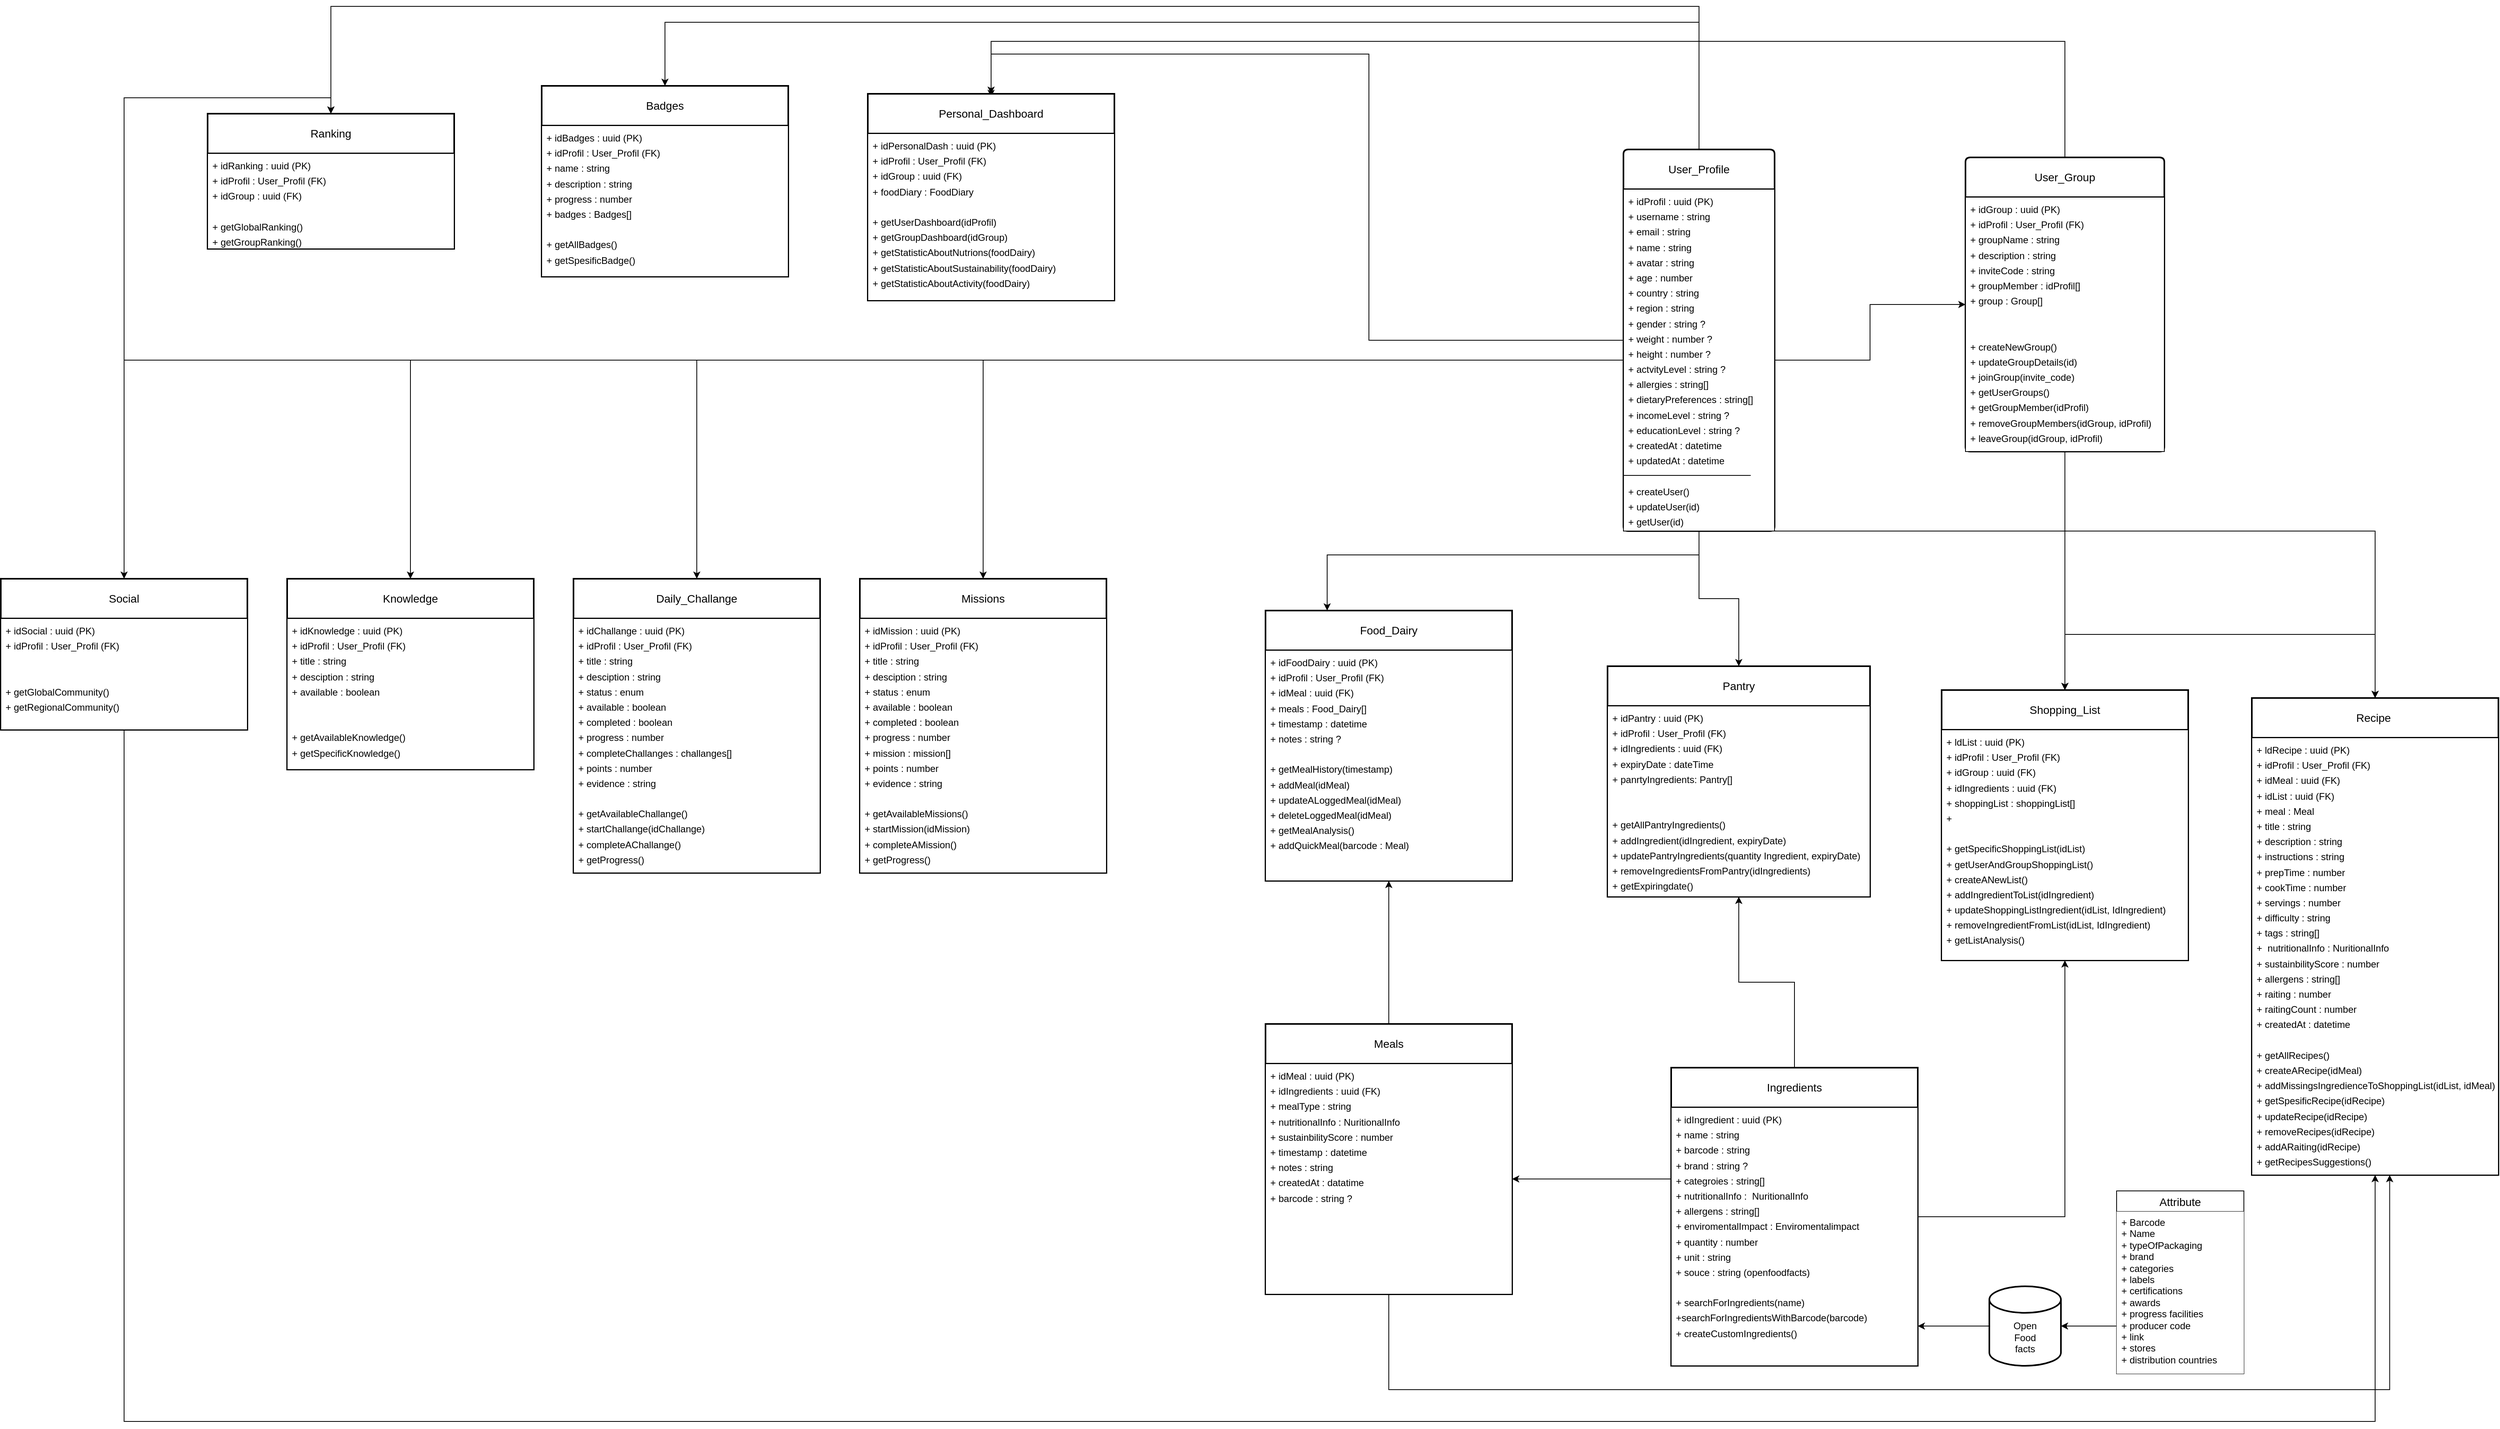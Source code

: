 <mxfile version="28.2.0">
  <diagram name="Seite-1" id="175vsJbvZowVSEjdRVPo">
    <mxGraphModel dx="5924" dy="3154" grid="1" gridSize="10" guides="1" tooltips="1" connect="1" arrows="1" fold="1" page="1" pageScale="1" pageWidth="827" pageHeight="1169" math="0" shadow="0">
      <root>
        <mxCell id="0" />
        <mxCell id="1" parent="0" />
        <mxCell id="YBv0OWZ8rqeKGvOTz2l7-85" style="edgeStyle=orthogonalEdgeStyle;rounded=0;orthogonalLoop=1;jettySize=auto;html=1;entryX=0.5;entryY=0;entryDx=0;entryDy=0;" edge="1" parent="1" source="YBv0OWZ8rqeKGvOTz2l7-1" target="YBv0OWZ8rqeKGvOTz2l7-76">
          <mxGeometry relative="1" as="geometry">
            <Array as="points">
              <mxPoint x="-620" y="320" />
              <mxPoint x="-620" y="-40" />
              <mxPoint x="-1095" y="-40" />
            </Array>
          </mxGeometry>
        </mxCell>
        <mxCell id="YBv0OWZ8rqeKGvOTz2l7-88" style="edgeStyle=orthogonalEdgeStyle;rounded=0;orthogonalLoop=1;jettySize=auto;html=1;entryX=0.5;entryY=0;entryDx=0;entryDy=0;" edge="1" parent="1" source="YBv0OWZ8rqeKGvOTz2l7-1" target="YBv0OWZ8rqeKGvOTz2l7-83">
          <mxGeometry relative="1" as="geometry">
            <Array as="points">
              <mxPoint x="-205" y="-80" />
              <mxPoint x="-1505" y="-80" />
            </Array>
          </mxGeometry>
        </mxCell>
        <mxCell id="YBv0OWZ8rqeKGvOTz2l7-90" style="edgeStyle=orthogonalEdgeStyle;rounded=0;orthogonalLoop=1;jettySize=auto;html=1;entryX=0.5;entryY=0;entryDx=0;entryDy=0;" edge="1" parent="1" source="YBv0OWZ8rqeKGvOTz2l7-1" target="YBv0OWZ8rqeKGvOTz2l7-80">
          <mxGeometry relative="1" as="geometry">
            <Array as="points">
              <mxPoint x="-205" y="-100" />
              <mxPoint x="-1925" y="-100" />
            </Array>
          </mxGeometry>
        </mxCell>
        <mxCell id="YBv0OWZ8rqeKGvOTz2l7-1" value="User_Profile" style="swimlane;childLayout=stackLayout;horizontal=1;startSize=50;horizontalStack=0;rounded=1;fontSize=14;fontStyle=0;strokeWidth=2;resizeParent=0;resizeLast=1;shadow=0;dashed=0;align=center;arcSize=4;whiteSpace=wrap;html=1;" vertex="1" parent="1">
          <mxGeometry x="-300" y="80" width="190" height="480" as="geometry">
            <mxRectangle x="50" y="220" width="120" height="50" as="alternateBounds" />
          </mxGeometry>
        </mxCell>
        <mxCell id="YBv0OWZ8rqeKGvOTz2l7-2" value="&lt;div style=&quot;line-height: 160%;&quot;&gt;+ idProfil : uuid (PK)&lt;div&gt;+ username : string&amp;nbsp;&lt;/div&gt;&lt;div&gt;+ email : string&lt;/div&gt;&lt;div&gt;+ name : string&lt;/div&gt;&lt;div&gt;+ avatar : string&lt;/div&gt;&lt;div&gt;+ age : number&amp;nbsp;&lt;/div&gt;&lt;div&gt;+ country : string&amp;nbsp;&lt;/div&gt;&lt;div&gt;+ region : string&lt;/div&gt;&lt;div&gt;+ gender : string ?&lt;/div&gt;&lt;div&gt;+ weight : number ?&lt;/div&gt;&lt;div&gt;+ height : number ?&lt;/div&gt;&lt;div&gt;+ actvityLevel : string ?&lt;/div&gt;&lt;div&gt;+ allergies : string[]&lt;/div&gt;&lt;div&gt;+ dietaryPreferences : string[]&lt;/div&gt;&lt;div&gt;+ incomeLevel : string ?&amp;nbsp;&lt;/div&gt;&lt;div&gt;+ educationLevel : string ?&lt;/div&gt;&lt;div&gt;+ createdAt : datetime&lt;/div&gt;&lt;div&gt;+ updatedAt : datetime&lt;/div&gt;&lt;div&gt;&lt;br&gt;&lt;/div&gt;&lt;div&gt;+ createUser()&lt;/div&gt;&lt;div&gt;+ updateUser(id)&lt;/div&gt;&lt;div&gt;+ getUser(id)&lt;/div&gt;&lt;div&gt;&lt;/div&gt;&lt;/div&gt;" style="align=left;spacingLeft=4;spacingRight=4;fontSize=12;verticalAlign=top;resizable=0;rotatable=0;part=1;html=1;whiteSpace=wrap;" vertex="1" parent="YBv0OWZ8rqeKGvOTz2l7-1">
          <mxGeometry y="50" width="190" height="430" as="geometry" />
        </mxCell>
        <mxCell id="YBv0OWZ8rqeKGvOTz2l7-7" value="" style="endArrow=none;html=1;rounded=0;" edge="1" parent="YBv0OWZ8rqeKGvOTz2l7-1">
          <mxGeometry relative="1" as="geometry">
            <mxPoint y="410" as="sourcePoint" />
            <mxPoint x="160" y="410" as="targetPoint" />
          </mxGeometry>
        </mxCell>
        <mxCell id="YBv0OWZ8rqeKGvOTz2l7-42" style="edgeStyle=orthogonalEdgeStyle;rounded=0;orthogonalLoop=1;jettySize=auto;html=1;exitX=0.5;exitY=1;exitDx=0;exitDy=0;" edge="1" parent="YBv0OWZ8rqeKGvOTz2l7-1" source="YBv0OWZ8rqeKGvOTz2l7-2" target="YBv0OWZ8rqeKGvOTz2l7-2">
          <mxGeometry relative="1" as="geometry" />
        </mxCell>
        <mxCell id="YBv0OWZ8rqeKGvOTz2l7-87" style="edgeStyle=orthogonalEdgeStyle;rounded=0;orthogonalLoop=1;jettySize=auto;html=1;entryX=0.5;entryY=0;entryDx=0;entryDy=0;" edge="1" parent="1">
          <mxGeometry relative="1" as="geometry">
            <mxPoint x="255.0" y="94" as="sourcePoint" />
            <mxPoint x="-1095" y="14" as="targetPoint" />
            <Array as="points">
              <mxPoint x="255" y="-56" />
              <mxPoint x="-1095" y="-56" />
            </Array>
          </mxGeometry>
        </mxCell>
        <mxCell id="YBv0OWZ8rqeKGvOTz2l7-9" value="User_Group" style="swimlane;childLayout=stackLayout;horizontal=1;startSize=50;horizontalStack=0;rounded=1;fontSize=14;fontStyle=0;strokeWidth=2;resizeParent=0;resizeLast=1;shadow=0;dashed=0;align=center;arcSize=4;whiteSpace=wrap;html=1;" vertex="1" parent="1">
          <mxGeometry x="130" y="90" width="250" height="370" as="geometry">
            <mxRectangle x="50" y="220" width="120" height="50" as="alternateBounds" />
          </mxGeometry>
        </mxCell>
        <mxCell id="YBv0OWZ8rqeKGvOTz2l7-15" value="" style="endArrow=none;html=1;rounded=0;" edge="1" parent="YBv0OWZ8rqeKGvOTz2l7-9">
          <mxGeometry relative="1" as="geometry">
            <mxPoint y="210" as="sourcePoint" />
            <mxPoint x="160" y="210" as="targetPoint" />
          </mxGeometry>
        </mxCell>
        <mxCell id="YBv0OWZ8rqeKGvOTz2l7-10" value="&lt;div style=&quot;line-height: 160%;&quot;&gt;+ idGroup : uuid (PK)&lt;div&gt;+ idProfil : User_Profil (FK)&lt;/div&gt;&lt;div&gt;+ groupName : string&lt;/div&gt;&lt;div&gt;+ description : string&lt;/div&gt;&lt;div&gt;+ inviteCode : string&amp;nbsp;&lt;/div&gt;&lt;div&gt;+ groupMember : idProfil[]&lt;/div&gt;&lt;div&gt;+ group : Group[]&lt;/div&gt;&lt;div&gt;&lt;br&gt;&lt;/div&gt;&lt;div&gt;&lt;br&gt;&lt;/div&gt;&lt;div&gt;+ createNewGroup()&lt;/div&gt;&lt;div&gt;+ updateGroupDetails(id)&lt;/div&gt;&lt;div&gt;+ joinGroup(invite_code)&lt;/div&gt;&lt;div&gt;+ getUserGroups()&lt;/div&gt;&lt;div&gt;+ getGroupMember(idProfil)&lt;/div&gt;&lt;div&gt;+ removeGroupMembers(idGroup, idProfil)&lt;/div&gt;&lt;div&gt;+ leaveGroup(idGroup, idProfil)&lt;/div&gt;&lt;div&gt;&lt;/div&gt;&lt;/div&gt;" style="align=left;spacingLeft=4;spacingRight=4;fontSize=12;verticalAlign=top;resizable=0;rotatable=0;part=1;html=1;whiteSpace=wrap;" vertex="1" parent="YBv0OWZ8rqeKGvOTz2l7-9">
          <mxGeometry y="50" width="250" height="320" as="geometry" />
        </mxCell>
        <mxCell id="YBv0OWZ8rqeKGvOTz2l7-68" style="edgeStyle=orthogonalEdgeStyle;rounded=0;orthogonalLoop=1;jettySize=auto;html=1;entryX=0.5;entryY=0;entryDx=0;entryDy=0;" edge="1" parent="1" source="YBv0OWZ8rqeKGvOTz2l7-21" target="YBv0OWZ8rqeKGvOTz2l7-65">
          <mxGeometry relative="1" as="geometry">
            <Array as="points">
              <mxPoint x="255" y="690" />
              <mxPoint x="645" y="690" />
            </Array>
          </mxGeometry>
        </mxCell>
        <mxCell id="YBv0OWZ8rqeKGvOTz2l7-21" value="Shopping_List" style="swimlane;childLayout=stackLayout;horizontal=1;startSize=50;horizontalStack=0;rounded=1;fontSize=14;fontStyle=0;strokeWidth=2;resizeParent=0;resizeLast=1;shadow=0;dashed=0;align=center;arcSize=0;whiteSpace=wrap;html=1;" vertex="1" parent="1">
          <mxGeometry x="100" y="760" width="310" height="340" as="geometry" />
        </mxCell>
        <mxCell id="YBv0OWZ8rqeKGvOTz2l7-22" value="&lt;div style=&quot;line-height: 19.2px;&quot;&gt;+ ldList : uuid (PK)&lt;/div&gt;&lt;div style=&quot;line-height: 19.2px;&quot;&gt;+ idProfil : User_Profil (FK)&lt;/div&gt;&lt;div style=&quot;line-height: 19.2px;&quot;&gt;+ idGroup : uuid (FK)&lt;/div&gt;&lt;div style=&quot;line-height: 19.2px;&quot;&gt;+ idIngredients : uuid (FK)&lt;/div&gt;&lt;div style=&quot;line-height: 19.2px;&quot;&gt;&lt;div&gt;+ shoppingList : shoppingList[]&lt;/div&gt;&lt;div&gt;+&amp;nbsp;&amp;nbsp;&lt;/div&gt;&lt;div&gt;&lt;br&gt;&lt;/div&gt;&lt;div&gt;+ getSpecificShoppingList(idList)&lt;/div&gt;&lt;div&gt;+ getUserAndGroupShoppingList()&lt;/div&gt;&lt;div&gt;&lt;span style=&quot;background-color: transparent; color: light-dark(rgb(0, 0, 0), rgb(255, 255, 255));&quot;&gt;+ createANewList()&lt;/span&gt;&lt;/div&gt;&lt;div&gt;+ addIngredientToList(idIngredient)&lt;/div&gt;&lt;div&gt;+ updateShoppingListIngredient(idList, IdIngredient)&lt;/div&gt;&lt;div&gt;+ removeIngredientFromList&lt;span style=&quot;background-color: transparent; color: light-dark(rgb(0, 0, 0), rgb(255, 255, 255));&quot;&gt;(idList, IdIngredient)&lt;/span&gt;&lt;/div&gt;&lt;div&gt;&lt;span style=&quot;background-color: transparent; color: light-dark(rgb(0, 0, 0), rgb(255, 255, 255));&quot;&gt;+ getListAnalysis()&lt;/span&gt;&lt;/div&gt;&lt;div&gt;&lt;br&gt;&lt;/div&gt;&lt;div&gt;&lt;br&gt;&lt;/div&gt;&lt;/div&gt;" style="align=left;spacingLeft=4;spacingRight=4;fontSize=12;verticalAlign=top;resizable=0;rotatable=0;part=1;html=1;whiteSpace=wrap;" vertex="1" parent="YBv0OWZ8rqeKGvOTz2l7-21">
          <mxGeometry y="50" width="310" height="290" as="geometry" />
        </mxCell>
        <mxCell id="YBv0OWZ8rqeKGvOTz2l7-31" value="Food_Dairy" style="swimlane;childLayout=stackLayout;horizontal=1;startSize=50;horizontalStack=0;rounded=1;fontSize=14;fontStyle=0;strokeWidth=2;resizeParent=0;resizeLast=1;shadow=0;dashed=0;align=center;arcSize=0;whiteSpace=wrap;html=1;" vertex="1" parent="1">
          <mxGeometry x="-750" y="660" width="310" height="340" as="geometry" />
        </mxCell>
        <mxCell id="YBv0OWZ8rqeKGvOTz2l7-32" value="&lt;div style=&quot;line-height: 19.2px;&quot;&gt;+ idFoodDairy : uuid (PK)&lt;/div&gt;&lt;div style=&quot;line-height: 19.2px;&quot;&gt;+ idProfil : User_Profil (FK)&lt;/div&gt;&lt;div style=&quot;line-height: 19.2px;&quot;&gt;+ idMeal : uuid (FK)&lt;/div&gt;&lt;div style=&quot;line-height: 19.2px;&quot;&gt;&lt;div&gt;+ meals : Food_Dairy[]&lt;/div&gt;&lt;div&gt;+ timestamp : datetime&lt;/div&gt;&lt;div&gt;+ notes : string ?&lt;/div&gt;&lt;div&gt;&lt;br&gt;&lt;/div&gt;&lt;div&gt;+ getMealHistory(timestamp)&lt;/div&gt;&lt;div&gt;+ addMeal(idMeal)&lt;/div&gt;&lt;div&gt;+ updateALoggedMeal(idMeal)&lt;/div&gt;&lt;div&gt;+ deleteLoggedMeal(idMeal)&lt;/div&gt;&lt;div&gt;+ getMealAnalysis()&lt;/div&gt;&lt;div&gt;+ addQuickMeal(barcode : Meal)&lt;/div&gt;&lt;div&gt;&lt;br&gt;&lt;/div&gt;&lt;div&gt;&lt;br&gt;&lt;/div&gt;&lt;div&gt;&lt;br&gt;&lt;/div&gt;&lt;/div&gt;" style="align=left;spacingLeft=4;spacingRight=4;fontSize=12;verticalAlign=top;resizable=0;rotatable=0;part=1;html=1;whiteSpace=wrap;" vertex="1" parent="YBv0OWZ8rqeKGvOTz2l7-31">
          <mxGeometry y="50" width="310" height="290" as="geometry" />
        </mxCell>
        <mxCell id="YBv0OWZ8rqeKGvOTz2l7-50" style="edgeStyle=orthogonalEdgeStyle;rounded=0;orthogonalLoop=1;jettySize=auto;html=1;entryX=0.5;entryY=1;entryDx=0;entryDy=0;" edge="1" parent="1" source="YBv0OWZ8rqeKGvOTz2l7-33" target="YBv0OWZ8rqeKGvOTz2l7-32">
          <mxGeometry relative="1" as="geometry" />
        </mxCell>
        <mxCell id="YBv0OWZ8rqeKGvOTz2l7-33" value="Meals" style="swimlane;childLayout=stackLayout;horizontal=1;startSize=50;horizontalStack=0;rounded=1;fontSize=14;fontStyle=0;strokeWidth=2;resizeParent=0;resizeLast=1;shadow=0;dashed=0;align=center;arcSize=0;whiteSpace=wrap;html=1;" vertex="1" parent="1">
          <mxGeometry x="-750" y="1180" width="310" height="340" as="geometry" />
        </mxCell>
        <mxCell id="YBv0OWZ8rqeKGvOTz2l7-34" value="&lt;div style=&quot;line-height: 19.2px;&quot;&gt;+ idMeal : uuid (PK)&lt;/div&gt;&lt;div style=&quot;line-height: 19.2px;&quot;&gt;+ idIngredients : uuid (FK)&lt;/div&gt;&lt;div style=&quot;line-height: 19.2px;&quot;&gt;+ mealType : string&amp;nbsp;&lt;/div&gt;&lt;div style=&quot;line-height: 19.2px;&quot;&gt;+ nutritionalInfo : NuritionalInfo&amp;nbsp;&lt;/div&gt;&lt;div style=&quot;line-height: 19.2px;&quot;&gt;+ sustainbilityScore : number&lt;/div&gt;&lt;div style=&quot;line-height: 19.2px;&quot;&gt;+ timestamp : datetime&amp;nbsp;&lt;/div&gt;&lt;div style=&quot;line-height: 19.2px;&quot;&gt;+ notes : string&amp;nbsp;&lt;/div&gt;&lt;div style=&quot;line-height: 19.2px;&quot;&gt;+ createdAt : datatime&lt;/div&gt;&lt;div style=&quot;line-height: 19.2px;&quot;&gt;+ barcode : string ?&lt;/div&gt;&lt;div style=&quot;line-height: 19.2px;&quot;&gt;&lt;br&gt;&lt;/div&gt;" style="align=left;spacingLeft=4;spacingRight=4;fontSize=12;verticalAlign=top;resizable=0;rotatable=0;part=1;html=1;whiteSpace=wrap;" vertex="1" parent="YBv0OWZ8rqeKGvOTz2l7-33">
          <mxGeometry y="50" width="310" height="290" as="geometry" />
        </mxCell>
        <mxCell id="YBv0OWZ8rqeKGvOTz2l7-47" style="edgeStyle=orthogonalEdgeStyle;rounded=0;orthogonalLoop=1;jettySize=auto;html=1;entryX=0.5;entryY=1;entryDx=0;entryDy=0;" edge="1" parent="1" source="YBv0OWZ8rqeKGvOTz2l7-35" target="YBv0OWZ8rqeKGvOTz2l7-22">
          <mxGeometry relative="1" as="geometry" />
        </mxCell>
        <mxCell id="YBv0OWZ8rqeKGvOTz2l7-48" style="edgeStyle=orthogonalEdgeStyle;rounded=0;orthogonalLoop=1;jettySize=auto;html=1;entryX=0.5;entryY=1;entryDx=0;entryDy=0;" edge="1" parent="1" source="YBv0OWZ8rqeKGvOTz2l7-35" target="YBv0OWZ8rqeKGvOTz2l7-38">
          <mxGeometry relative="1" as="geometry" />
        </mxCell>
        <mxCell id="YBv0OWZ8rqeKGvOTz2l7-49" style="edgeStyle=orthogonalEdgeStyle;rounded=0;orthogonalLoop=1;jettySize=auto;html=1;entryX=1;entryY=0.5;entryDx=0;entryDy=0;" edge="1" parent="1" source="YBv0OWZ8rqeKGvOTz2l7-35" target="YBv0OWZ8rqeKGvOTz2l7-34">
          <mxGeometry relative="1" as="geometry">
            <Array as="points">
              <mxPoint x="-330" y="1375" />
              <mxPoint x="-330" y="1375" />
            </Array>
          </mxGeometry>
        </mxCell>
        <mxCell id="YBv0OWZ8rqeKGvOTz2l7-35" value="Ingredients" style="swimlane;childLayout=stackLayout;horizontal=1;startSize=50;horizontalStack=0;rounded=1;fontSize=14;fontStyle=0;strokeWidth=2;resizeParent=0;resizeLast=1;shadow=0;dashed=0;align=center;arcSize=0;whiteSpace=wrap;html=1;" vertex="1" parent="1">
          <mxGeometry x="-240" y="1235" width="310" height="375" as="geometry" />
        </mxCell>
        <mxCell id="YBv0OWZ8rqeKGvOTz2l7-36" value="&lt;div style=&quot;line-height: 19.2px;&quot;&gt;+ idIngredient : uuid (PK)&lt;/div&gt;&lt;div style=&quot;line-height: 19.2px;&quot;&gt;&lt;div style=&quot;line-height: 19.2px;&quot;&gt;+ name : string&amp;nbsp;&lt;br&gt;&lt;/div&gt;&lt;div style=&quot;line-height: 19.2px;&quot;&gt;+ barcode : string&amp;nbsp;&lt;/div&gt;&lt;div style=&quot;line-height: 19.2px;&quot;&gt;+ brand : string ?&amp;nbsp;&lt;/div&gt;&lt;div style=&quot;line-height: 19.2px;&quot;&gt;+ categroies : string[]&lt;/div&gt;&lt;div style=&quot;line-height: 19.2px;&quot;&gt;+ nutritionalInfo :&amp;nbsp;&amp;nbsp;&lt;span style=&quot;background-color: transparent; color: light-dark(rgb(0, 0, 0), rgb(255, 255, 255));&quot;&gt;NuritionalInfo&lt;/span&gt;&lt;/div&gt;&lt;div style=&quot;line-height: 19.2px;&quot;&gt;&lt;span style=&quot;background-color: transparent; color: light-dark(rgb(0, 0, 0), rgb(255, 255, 255));&quot;&gt;+ allergens : string[]&lt;/span&gt;&lt;/div&gt;&lt;div style=&quot;line-height: 19.2px;&quot;&gt;+ enviromentalImpact : Enviromentalimpact&lt;/div&gt;&lt;/div&gt;&lt;div style=&quot;line-height: 19.2px;&quot;&gt;+ quantity : number&lt;/div&gt;&lt;div style=&quot;line-height: 19.2px;&quot;&gt;+ unit : string&lt;/div&gt;&lt;div style=&quot;line-height: 19.2px;&quot;&gt;+ souce : string (openfoodfacts)&lt;/div&gt;&lt;div style=&quot;line-height: 19.2px;&quot;&gt;&lt;br&gt;&lt;/div&gt;&lt;div style=&quot;line-height: 19.2px;&quot;&gt;+ searchForIngredients(name)&lt;/div&gt;&lt;div style=&quot;line-height: 19.2px;&quot;&gt;+search&lt;span style=&quot;background-color: transparent; color: light-dark(rgb(0, 0, 0), rgb(255, 255, 255));&quot;&gt;ForIngredientsWithBarcode(barcode)&lt;/span&gt;&lt;/div&gt;&lt;div style=&quot;line-height: 19.2px;&quot;&gt;&lt;span style=&quot;background-color: transparent; color: light-dark(rgb(0, 0, 0), rgb(255, 255, 255));&quot;&gt;+ createCustomIngredients()&lt;/span&gt;&lt;/div&gt;" style="align=left;spacingLeft=4;spacingRight=4;fontSize=12;verticalAlign=top;resizable=0;rotatable=0;part=1;html=1;whiteSpace=wrap;" vertex="1" parent="YBv0OWZ8rqeKGvOTz2l7-35">
          <mxGeometry y="50" width="310" height="325" as="geometry" />
        </mxCell>
        <mxCell id="YBv0OWZ8rqeKGvOTz2l7-37" value="Pantry" style="swimlane;childLayout=stackLayout;horizontal=1;startSize=50;horizontalStack=0;rounded=1;fontSize=14;fontStyle=0;strokeWidth=2;resizeParent=0;resizeLast=1;shadow=0;dashed=0;align=center;arcSize=0;whiteSpace=wrap;html=1;" vertex="1" parent="1">
          <mxGeometry x="-320" y="730" width="330" height="290" as="geometry" />
        </mxCell>
        <mxCell id="YBv0OWZ8rqeKGvOTz2l7-38" value="&lt;div style=&quot;line-height: 19.2px;&quot;&gt;+ idPantry : uuid (PK)&lt;/div&gt;&lt;div style=&quot;line-height: 19.2px;&quot;&gt;+ idProfil : User_Profil (FK)&lt;/div&gt;&lt;div style=&quot;line-height: 19.2px;&quot;&gt;+ idIngredients : uuid (FK)&lt;/div&gt;&lt;div style=&quot;line-height: 19.2px;&quot;&gt;&lt;div&gt;+ expiryDate : dateTime&lt;/div&gt;&lt;div&gt;+ panrtyIngredients: Pantry[]&lt;/div&gt;&lt;div&gt;&lt;br&gt;&lt;/div&gt;&lt;div&gt;&lt;br&gt;&lt;/div&gt;&lt;div&gt;+ getAllPantryIngredients()&lt;/div&gt;&lt;div&gt;+ addIngredient(idIngredient, expiryDate)&lt;/div&gt;&lt;div&gt;+ updatePantry&lt;span style=&quot;background-color: transparent; color: light-dark(rgb(0, 0, 0), rgb(255, 255, 255));&quot;&gt;Ingredients(quantity Ingredient, expiryDate)&lt;/span&gt;&lt;/div&gt;&lt;div&gt;+ remove&lt;span style=&quot;background-color: transparent; color: light-dark(rgb(0, 0, 0), rgb(255, 255, 255));&quot;&gt;IngredientsFromPantry(id&lt;/span&gt;&lt;span style=&quot;background-color: transparent; color: light-dark(rgb(0, 0, 0), rgb(255, 255, 255));&quot;&gt;Ingredients)&lt;/span&gt;&lt;/div&gt;&lt;div&gt;&lt;span style=&quot;background-color: transparent; color: light-dark(rgb(0, 0, 0), rgb(255, 255, 255));&quot;&gt;+ getExpiringdate()&lt;/span&gt;&lt;/div&gt;&lt;div&gt;&lt;br&gt;&lt;/div&gt;&lt;/div&gt;" style="align=left;spacingLeft=4;spacingRight=4;fontSize=12;verticalAlign=top;resizable=0;rotatable=0;part=1;html=1;whiteSpace=wrap;" vertex="1" parent="YBv0OWZ8rqeKGvOTz2l7-37">
          <mxGeometry y="50" width="330" height="240" as="geometry" />
        </mxCell>
        <mxCell id="YBv0OWZ8rqeKGvOTz2l7-39" style="edgeStyle=orthogonalEdgeStyle;rounded=0;orthogonalLoop=1;jettySize=auto;html=1;entryX=0;entryY=0.5;entryDx=0;entryDy=0;" edge="1" parent="1" source="YBv0OWZ8rqeKGvOTz2l7-2" target="YBv0OWZ8rqeKGvOTz2l7-9">
          <mxGeometry relative="1" as="geometry" />
        </mxCell>
        <mxCell id="YBv0OWZ8rqeKGvOTz2l7-43" style="edgeStyle=orthogonalEdgeStyle;rounded=0;orthogonalLoop=1;jettySize=auto;html=1;" edge="1" parent="1" source="YBv0OWZ8rqeKGvOTz2l7-2" target="YBv0OWZ8rqeKGvOTz2l7-37">
          <mxGeometry relative="1" as="geometry" />
        </mxCell>
        <mxCell id="YBv0OWZ8rqeKGvOTz2l7-44" style="edgeStyle=orthogonalEdgeStyle;rounded=0;orthogonalLoop=1;jettySize=auto;html=1;entryX=0.25;entryY=0;entryDx=0;entryDy=0;" edge="1" parent="1" source="YBv0OWZ8rqeKGvOTz2l7-2" target="YBv0OWZ8rqeKGvOTz2l7-31">
          <mxGeometry relative="1" as="geometry">
            <Array as="points">
              <mxPoint x="-205" y="590" />
              <mxPoint x="-673" y="590" />
            </Array>
          </mxGeometry>
        </mxCell>
        <mxCell id="YBv0OWZ8rqeKGvOTz2l7-45" style="edgeStyle=orthogonalEdgeStyle;rounded=0;orthogonalLoop=1;jettySize=auto;html=1;" edge="1" parent="1" source="YBv0OWZ8rqeKGvOTz2l7-2" target="YBv0OWZ8rqeKGvOTz2l7-21">
          <mxGeometry relative="1" as="geometry">
            <Array as="points">
              <mxPoint x="255" y="560" />
            </Array>
          </mxGeometry>
        </mxCell>
        <mxCell id="YBv0OWZ8rqeKGvOTz2l7-46" style="edgeStyle=orthogonalEdgeStyle;rounded=0;orthogonalLoop=1;jettySize=auto;html=1;" edge="1" parent="1" source="YBv0OWZ8rqeKGvOTz2l7-10">
          <mxGeometry relative="1" as="geometry">
            <mxPoint x="255" y="760" as="targetPoint" />
          </mxGeometry>
        </mxCell>
        <mxCell id="YBv0OWZ8rqeKGvOTz2l7-52" value="Missions" style="swimlane;childLayout=stackLayout;horizontal=1;startSize=50;horizontalStack=0;rounded=1;fontSize=14;fontStyle=0;strokeWidth=2;resizeParent=0;resizeLast=1;shadow=0;dashed=0;align=center;arcSize=0;whiteSpace=wrap;html=1;" vertex="1" parent="1">
          <mxGeometry x="-1260" y="620" width="310" height="370" as="geometry" />
        </mxCell>
        <mxCell id="YBv0OWZ8rqeKGvOTz2l7-53" value="&lt;div style=&quot;line-height: 19.2px;&quot;&gt;+ idMission : uuid (PK)&lt;/div&gt;&lt;div style=&quot;line-height: 19.2px;&quot;&gt;+ idProfil : User_Profil (FK)&lt;/div&gt;&lt;div style=&quot;line-height: 19.2px;&quot;&gt;+ title : string&lt;/div&gt;&lt;div style=&quot;line-height: 19.2px;&quot;&gt;+ desciption : string&lt;/div&gt;&lt;div style=&quot;line-height: 19.2px;&quot;&gt;+ status : enum&amp;nbsp;&lt;/div&gt;&lt;div style=&quot;line-height: 19.2px;&quot;&gt;+ available : boolean&lt;/div&gt;&lt;div style=&quot;line-height: 19.2px;&quot;&gt;+ completed : boolean&lt;/div&gt;&lt;div style=&quot;line-height: 19.2px;&quot;&gt;+ progress : number&amp;nbsp;&lt;/div&gt;&lt;div style=&quot;line-height: 19.2px;&quot;&gt;+ mission : mission[]&lt;/div&gt;&lt;div style=&quot;line-height: 19.2px;&quot;&gt;+ points : number&lt;/div&gt;&lt;div style=&quot;line-height: 19.2px;&quot;&gt;+ evidence : string&lt;/div&gt;&lt;div style=&quot;line-height: 19.2px;&quot;&gt;&lt;br&gt;&lt;/div&gt;&lt;div style=&quot;line-height: 19.2px;&quot;&gt;+ getAvailableMissions()&lt;/div&gt;&lt;div style=&quot;line-height: 19.2px;&quot;&gt;+ startMission(idMission)&lt;/div&gt;&lt;div style=&quot;line-height: 19.2px;&quot;&gt;+ completeAMission()&lt;/div&gt;&lt;div style=&quot;line-height: 19.2px;&quot;&gt;+ getProgress()&lt;/div&gt;&lt;div style=&quot;line-height: 19.2px;&quot;&gt;&lt;br&gt;&lt;/div&gt;&lt;div style=&quot;line-height: 19.2px;&quot;&gt;&amp;nbsp;&lt;/div&gt;" style="align=left;spacingLeft=4;spacingRight=4;fontSize=12;verticalAlign=top;resizable=0;rotatable=0;part=1;html=1;whiteSpace=wrap;" vertex="1" parent="YBv0OWZ8rqeKGvOTz2l7-52">
          <mxGeometry y="50" width="310" height="320" as="geometry" />
        </mxCell>
        <mxCell id="YBv0OWZ8rqeKGvOTz2l7-54" value="Daily_Challange" style="swimlane;childLayout=stackLayout;horizontal=1;startSize=50;horizontalStack=0;rounded=1;fontSize=14;fontStyle=0;strokeWidth=2;resizeParent=0;resizeLast=1;shadow=0;dashed=0;align=center;arcSize=0;whiteSpace=wrap;html=1;" vertex="1" parent="1">
          <mxGeometry x="-1620" y="620" width="310" height="370" as="geometry" />
        </mxCell>
        <mxCell id="YBv0OWZ8rqeKGvOTz2l7-55" value="&lt;div style=&quot;line-height: 19.2px;&quot;&gt;+ idChallange : uuid (PK)&lt;/div&gt;&lt;div style=&quot;line-height: 19.2px;&quot;&gt;+ idProfil : User_Profil (FK)&lt;/div&gt;&lt;div style=&quot;line-height: 19.2px;&quot;&gt;+ title : string&lt;/div&gt;&lt;div style=&quot;line-height: 19.2px;&quot;&gt;+ desciption : string&lt;/div&gt;&lt;div style=&quot;line-height: 19.2px;&quot;&gt;+ status : enum&amp;nbsp;&lt;/div&gt;&lt;div style=&quot;line-height: 19.2px;&quot;&gt;+ available : boolean&lt;/div&gt;&lt;div style=&quot;line-height: 19.2px;&quot;&gt;+ completed : boolean&lt;/div&gt;&lt;div style=&quot;line-height: 19.2px;&quot;&gt;+ progress : number&amp;nbsp;&lt;/div&gt;&lt;div style=&quot;line-height: 19.2px;&quot;&gt;+ completeChallanges : challanges[]&lt;/div&gt;&lt;div style=&quot;line-height: 19.2px;&quot;&gt;+ points : number&lt;/div&gt;&lt;div style=&quot;line-height: 19.2px;&quot;&gt;+ evidence : string&lt;/div&gt;&lt;div style=&quot;line-height: 19.2px;&quot;&gt;&lt;br&gt;&lt;/div&gt;&lt;div style=&quot;line-height: 19.2px;&quot;&gt;+ getAvailableChallange()&lt;/div&gt;&lt;div style=&quot;line-height: 19.2px;&quot;&gt;+ startChallange(idChallange)&lt;/div&gt;&lt;div style=&quot;line-height: 19.2px;&quot;&gt;+ completeAChallange()&lt;/div&gt;&lt;div style=&quot;line-height: 19.2px;&quot;&gt;+ getProgress()&lt;/div&gt;&lt;div style=&quot;line-height: 19.2px;&quot;&gt;&lt;br&gt;&lt;/div&gt;&lt;div style=&quot;line-height: 19.2px;&quot;&gt;&amp;nbsp;&lt;/div&gt;" style="align=left;spacingLeft=4;spacingRight=4;fontSize=12;verticalAlign=top;resizable=0;rotatable=0;part=1;html=1;whiteSpace=wrap;" vertex="1" parent="YBv0OWZ8rqeKGvOTz2l7-54">
          <mxGeometry y="50" width="310" height="320" as="geometry" />
        </mxCell>
        <mxCell id="YBv0OWZ8rqeKGvOTz2l7-56" value="Knowledge" style="swimlane;childLayout=stackLayout;horizontal=1;startSize=50;horizontalStack=0;rounded=1;fontSize=14;fontStyle=0;strokeWidth=2;resizeParent=0;resizeLast=1;shadow=0;dashed=0;align=center;arcSize=0;whiteSpace=wrap;html=1;" vertex="1" parent="1">
          <mxGeometry x="-1980" y="620" width="310" height="240" as="geometry" />
        </mxCell>
        <mxCell id="YBv0OWZ8rqeKGvOTz2l7-57" value="&lt;div style=&quot;line-height: 19.2px;&quot;&gt;+ idKnowledge : uuid (PK)&lt;/div&gt;&lt;div style=&quot;line-height: 19.2px;&quot;&gt;+ idProfil : User_Profil (FK)&lt;/div&gt;&lt;div style=&quot;line-height: 19.2px;&quot;&gt;+ title : string&lt;/div&gt;&lt;div style=&quot;line-height: 19.2px;&quot;&gt;+ desciption : string&lt;/div&gt;&lt;div style=&quot;line-height: 19.2px;&quot;&gt;+ available : boolean&lt;/div&gt;&lt;div style=&quot;line-height: 19.2px;&quot;&gt;&lt;br&gt;&lt;/div&gt;&lt;div style=&quot;line-height: 19.2px;&quot;&gt;&lt;br&gt;&lt;/div&gt;&lt;div style=&quot;line-height: 19.2px;&quot;&gt;+ getAvailableKnowledge()&lt;/div&gt;&lt;div style=&quot;line-height: 19.2px;&quot;&gt;+ getSpecificKnowledge()&lt;/div&gt;&lt;div style=&quot;line-height: 19.2px;&quot;&gt;&lt;br&gt;&lt;/div&gt;&lt;div style=&quot;line-height: 19.2px;&quot;&gt;&amp;nbsp;&lt;/div&gt;" style="align=left;spacingLeft=4;spacingRight=4;fontSize=12;verticalAlign=top;resizable=0;rotatable=0;part=1;html=1;whiteSpace=wrap;" vertex="1" parent="YBv0OWZ8rqeKGvOTz2l7-56">
          <mxGeometry y="50" width="310" height="190" as="geometry" />
        </mxCell>
        <mxCell id="YBv0OWZ8rqeKGvOTz2l7-59" style="edgeStyle=orthogonalEdgeStyle;rounded=0;orthogonalLoop=1;jettySize=auto;html=1;entryX=0.5;entryY=0;entryDx=0;entryDy=0;" edge="1" parent="1" source="YBv0OWZ8rqeKGvOTz2l7-2" target="YBv0OWZ8rqeKGvOTz2l7-52">
          <mxGeometry relative="1" as="geometry" />
        </mxCell>
        <mxCell id="YBv0OWZ8rqeKGvOTz2l7-60" style="edgeStyle=orthogonalEdgeStyle;rounded=0;orthogonalLoop=1;jettySize=auto;html=1;entryX=0.5;entryY=0;entryDx=0;entryDy=0;" edge="1" parent="1" source="YBv0OWZ8rqeKGvOTz2l7-2" target="YBv0OWZ8rqeKGvOTz2l7-54">
          <mxGeometry relative="1" as="geometry" />
        </mxCell>
        <mxCell id="YBv0OWZ8rqeKGvOTz2l7-61" style="edgeStyle=orthogonalEdgeStyle;rounded=0;orthogonalLoop=1;jettySize=auto;html=1;entryX=0.5;entryY=0;entryDx=0;entryDy=0;" edge="1" parent="1" source="YBv0OWZ8rqeKGvOTz2l7-2" target="YBv0OWZ8rqeKGvOTz2l7-56">
          <mxGeometry relative="1" as="geometry" />
        </mxCell>
        <mxCell id="YBv0OWZ8rqeKGvOTz2l7-89" style="edgeStyle=orthogonalEdgeStyle;rounded=0;orthogonalLoop=1;jettySize=auto;html=1;entryX=0.5;entryY=0;entryDx=0;entryDy=0;" edge="1" parent="1" source="YBv0OWZ8rqeKGvOTz2l7-62" target="YBv0OWZ8rqeKGvOTz2l7-80">
          <mxGeometry relative="1" as="geometry" />
        </mxCell>
        <mxCell id="YBv0OWZ8rqeKGvOTz2l7-62" value="Social" style="swimlane;childLayout=stackLayout;horizontal=1;startSize=50;horizontalStack=0;rounded=1;fontSize=14;fontStyle=0;strokeWidth=2;resizeParent=0;resizeLast=1;shadow=0;dashed=0;align=center;arcSize=0;whiteSpace=wrap;html=1;" vertex="1" parent="1">
          <mxGeometry x="-2340" y="620" width="310" height="190" as="geometry" />
        </mxCell>
        <mxCell id="YBv0OWZ8rqeKGvOTz2l7-63" value="&lt;div style=&quot;line-height: 19.2px;&quot;&gt;+ idSocial : uuid (PK)&lt;/div&gt;&lt;div style=&quot;line-height: 19.2px;&quot;&gt;+ idProfil : User_Profil (FK)&lt;/div&gt;&lt;div style=&quot;line-height: 19.2px;&quot;&gt;&lt;br&gt;&lt;/div&gt;&lt;div style=&quot;line-height: 19.2px;&quot;&gt;&lt;br&gt;&lt;/div&gt;&lt;div style=&quot;line-height: 19.2px;&quot;&gt;+ getGlobalCommunity()&lt;/div&gt;&lt;div style=&quot;line-height: 19.2px;&quot;&gt;+ getRegionalCommunity()&lt;/div&gt;&lt;div style=&quot;line-height: 19.2px;&quot;&gt;&lt;br&gt;&lt;/div&gt;&lt;div style=&quot;line-height: 19.2px;&quot;&gt;&amp;nbsp;&lt;/div&gt;" style="align=left;spacingLeft=4;spacingRight=4;fontSize=12;verticalAlign=top;resizable=0;rotatable=0;part=1;html=1;whiteSpace=wrap;" vertex="1" parent="YBv0OWZ8rqeKGvOTz2l7-62">
          <mxGeometry y="50" width="310" height="140" as="geometry" />
        </mxCell>
        <mxCell id="YBv0OWZ8rqeKGvOTz2l7-64" style="edgeStyle=orthogonalEdgeStyle;rounded=0;orthogonalLoop=1;jettySize=auto;html=1;entryX=0.5;entryY=0;entryDx=0;entryDy=0;" edge="1" parent="1" source="YBv0OWZ8rqeKGvOTz2l7-2" target="YBv0OWZ8rqeKGvOTz2l7-62">
          <mxGeometry relative="1" as="geometry" />
        </mxCell>
        <mxCell id="YBv0OWZ8rqeKGvOTz2l7-65" value="Recipe&amp;nbsp;" style="swimlane;childLayout=stackLayout;horizontal=1;startSize=50;horizontalStack=0;rounded=1;fontSize=14;fontStyle=0;strokeWidth=2;resizeParent=0;resizeLast=1;shadow=0;dashed=0;align=center;arcSize=0;whiteSpace=wrap;html=1;" vertex="1" parent="1">
          <mxGeometry x="490" y="770" width="310" height="600" as="geometry" />
        </mxCell>
        <mxCell id="YBv0OWZ8rqeKGvOTz2l7-66" value="&lt;div style=&quot;line-height: 19.2px;&quot;&gt;+ ldRecipe : uuid (PK)&lt;/div&gt;&lt;div style=&quot;line-height: 19.2px;&quot;&gt;+ idProfil : User_Profil (FK)&lt;/div&gt;&lt;div style=&quot;line-height: 19.2px;&quot;&gt;&lt;span style=&quot;background-color: transparent; color: light-dark(rgb(0, 0, 0), rgb(255, 255, 255));&quot;&gt;+ idMeal : uuid (FK)&lt;/span&gt;&lt;/div&gt;&lt;div style=&quot;line-height: 19.2px;&quot;&gt;&lt;span style=&quot;background-color: transparent; color: light-dark(rgb(0, 0, 0), rgb(255, 255, 255));&quot;&gt;+ idList : uuid (FK)&lt;/span&gt;&lt;/div&gt;&lt;div style=&quot;line-height: 19.2px;&quot;&gt;&lt;span style=&quot;background-color: transparent; color: light-dark(rgb(0, 0, 0), rgb(255, 255, 255));&quot;&gt;+ meal : Meal&lt;/span&gt;&lt;/div&gt;&lt;div style=&quot;line-height: 19.2px;&quot;&gt;&lt;span style=&quot;background-color: transparent; color: light-dark(rgb(0, 0, 0), rgb(255, 255, 255));&quot;&gt;+ title : string&amp;nbsp;&lt;/span&gt;&lt;/div&gt;&lt;div style=&quot;line-height: 19.2px;&quot;&gt;+ description : string&amp;nbsp;&lt;/div&gt;&lt;div style=&quot;line-height: 19.2px;&quot;&gt;+ instructions : string&lt;/div&gt;&lt;div style=&quot;line-height: 19.2px;&quot;&gt;+ prepTime : number&lt;/div&gt;&lt;div style=&quot;line-height: 19.2px;&quot;&gt;+ cookTime : number&lt;/div&gt;&lt;div style=&quot;line-height: 19.2px;&quot;&gt;+ servings : number&lt;/div&gt;&lt;div style=&quot;line-height: 19.2px;&quot;&gt;+ difficulty : string&amp;nbsp;&lt;/div&gt;&lt;div style=&quot;line-height: 19.2px;&quot;&gt;+ tags : string[]&lt;/div&gt;&lt;div style=&quot;line-height: 19.2px;&quot;&gt;+&amp;nbsp;&amp;nbsp;&lt;span style=&quot;background-color: transparent; color: light-dark(rgb(0, 0, 0), rgb(255, 255, 255));&quot;&gt;nutritionalInfo :&amp;nbsp;&lt;/span&gt;NuritionalInfo&lt;span style=&quot;background-color: transparent; color: light-dark(rgb(0, 0, 0), rgb(255, 255, 255));&quot;&gt;&amp;nbsp;&lt;/span&gt;&lt;/div&gt;&lt;div style=&quot;line-height: 19.2px;&quot;&gt;+ sustainbilityScore : number&lt;/div&gt;&lt;div style=&quot;line-height: 19.2px;&quot;&gt;&lt;div&gt;+ allergens : string[]&lt;/div&gt;&lt;div&gt;+ raiting : number&amp;nbsp;&lt;/div&gt;&lt;div&gt;+ raitingCount : number&lt;/div&gt;&lt;div&gt;+ createdAt : datetime&lt;/div&gt;&lt;div&gt;&lt;br&gt;&lt;/div&gt;&lt;div&gt;+ getAllRecipes()&lt;/div&gt;&lt;div&gt;+ createARecipe(idMeal)&lt;/div&gt;&lt;div&gt;+ addMissingsIngredienceToShoppingList(idList, idMeal)&lt;/div&gt;&lt;div&gt;+ getSpesificRecipe(idRecipe)&lt;/div&gt;&lt;div&gt;+ updateRecipe(idRecipe)&lt;/div&gt;&lt;div&gt;+ removeRecipes(idRecipe)&lt;/div&gt;&lt;div&gt;+ addARaiting(idRecipe)&lt;/div&gt;&lt;div&gt;+ getRecipesSuggestions()&lt;/div&gt;&lt;/div&gt;" style="align=left;spacingLeft=4;spacingRight=4;fontSize=12;verticalAlign=top;resizable=0;rotatable=0;part=1;html=1;whiteSpace=wrap;" vertex="1" parent="YBv0OWZ8rqeKGvOTz2l7-65">
          <mxGeometry y="50" width="310" height="550" as="geometry" />
        </mxCell>
        <mxCell id="YBv0OWZ8rqeKGvOTz2l7-67" style="edgeStyle=orthogonalEdgeStyle;rounded=0;orthogonalLoop=1;jettySize=auto;html=1;entryX=0.5;entryY=0;entryDx=0;entryDy=0;" edge="1" parent="1" source="YBv0OWZ8rqeKGvOTz2l7-2" target="YBv0OWZ8rqeKGvOTz2l7-65">
          <mxGeometry relative="1" as="geometry">
            <Array as="points">
              <mxPoint x="645" y="560" />
            </Array>
          </mxGeometry>
        </mxCell>
        <mxCell id="YBv0OWZ8rqeKGvOTz2l7-69" style="edgeStyle=orthogonalEdgeStyle;rounded=0;orthogonalLoop=1;jettySize=auto;html=1;entryX=0.559;entryY=1;entryDx=0;entryDy=0;entryPerimeter=0;" edge="1" parent="1" source="YBv0OWZ8rqeKGvOTz2l7-33" target="YBv0OWZ8rqeKGvOTz2l7-66">
          <mxGeometry relative="1" as="geometry">
            <Array as="points">
              <mxPoint x="-595" y="1640" />
              <mxPoint x="663" y="1640" />
            </Array>
          </mxGeometry>
        </mxCell>
        <mxCell id="YBv0OWZ8rqeKGvOTz2l7-75" style="edgeStyle=orthogonalEdgeStyle;rounded=0;orthogonalLoop=1;jettySize=auto;html=1;entryX=0.5;entryY=1;entryDx=0;entryDy=0;" edge="1" parent="1" source="YBv0OWZ8rqeKGvOTz2l7-63" target="YBv0OWZ8rqeKGvOTz2l7-66">
          <mxGeometry relative="1" as="geometry">
            <Array as="points">
              <mxPoint x="-2185" y="1680" />
              <mxPoint x="645" y="1680" />
            </Array>
          </mxGeometry>
        </mxCell>
        <mxCell id="YBv0OWZ8rqeKGvOTz2l7-76" value="Personal_Dashboard" style="swimlane;childLayout=stackLayout;horizontal=1;startSize=50;horizontalStack=0;rounded=1;fontSize=14;fontStyle=0;strokeWidth=2;resizeParent=0;resizeLast=1;shadow=0;dashed=0;align=center;arcSize=0;whiteSpace=wrap;html=1;" vertex="1" parent="1">
          <mxGeometry x="-1250" y="10" width="310" height="260" as="geometry" />
        </mxCell>
        <mxCell id="YBv0OWZ8rqeKGvOTz2l7-77" value="&lt;div style=&quot;line-height: 19.2px;&quot;&gt;+ idPersonalDash : uuid (PK)&lt;/div&gt;&lt;div style=&quot;line-height: 19.2px;&quot;&gt;+ idProfil : User_Profil (FK)&lt;/div&gt;&lt;div style=&quot;line-height: 19.2px;&quot;&gt;+ idGroup : uuid (FK)&lt;/div&gt;&lt;div style=&quot;line-height: 19.2px;&quot;&gt;+ foodDiary : FoodDiary&lt;/div&gt;&lt;div style=&quot;line-height: 19.2px;&quot;&gt;&lt;br&gt;&lt;/div&gt;&lt;div style=&quot;line-height: 19.2px;&quot;&gt;+ getUserDashboard(idProfil)&lt;/div&gt;&lt;div style=&quot;line-height: 19.2px;&quot;&gt;+ getGroupDashboard(idGroup)&lt;/div&gt;&lt;div style=&quot;line-height: 19.2px;&quot;&gt;+ getStatisticAboutNutrions(foodDairy)&lt;/div&gt;&lt;div style=&quot;line-height: 19.2px;&quot;&gt;&lt;span style=&quot;background-color: transparent; color: light-dark(rgb(0, 0, 0), rgb(255, 255, 255));&quot;&gt;+ getStatisticAboutSustainability(&lt;/span&gt;&lt;span style=&quot;background-color: transparent; color: light-dark(rgb(0, 0, 0), rgb(255, 255, 255));&quot;&gt;foodDairy&lt;/span&gt;&lt;span style=&quot;background-color: transparent; color: light-dark(rgb(0, 0, 0), rgb(255, 255, 255));&quot;&gt;)&lt;/span&gt;&lt;/div&gt;&lt;div style=&quot;line-height: 19.2px;&quot;&gt;+ getStatisticAboutActivity(&lt;span style=&quot;background-color: transparent; color: light-dark(rgb(0, 0, 0), rgb(255, 255, 255));&quot;&gt;foodDairy&lt;/span&gt;&lt;span style=&quot;background-color: transparent; color: light-dark(rgb(0, 0, 0), rgb(255, 255, 255));&quot;&gt;)&lt;/span&gt;&lt;/div&gt;&lt;div style=&quot;line-height: 19.2px;&quot;&gt;&amp;nbsp;&lt;/div&gt;" style="align=left;spacingLeft=4;spacingRight=4;fontSize=12;verticalAlign=top;resizable=0;rotatable=0;part=1;html=1;whiteSpace=wrap;" vertex="1" parent="YBv0OWZ8rqeKGvOTz2l7-76">
          <mxGeometry y="50" width="310" height="210" as="geometry" />
        </mxCell>
        <mxCell id="YBv0OWZ8rqeKGvOTz2l7-80" value="Ranking" style="swimlane;childLayout=stackLayout;horizontal=1;startSize=50;horizontalStack=0;rounded=1;fontSize=14;fontStyle=0;strokeWidth=2;resizeParent=0;resizeLast=1;shadow=0;dashed=0;align=center;arcSize=0;whiteSpace=wrap;html=1;" vertex="1" parent="1">
          <mxGeometry x="-2080" y="35" width="310" height="170" as="geometry" />
        </mxCell>
        <mxCell id="YBv0OWZ8rqeKGvOTz2l7-81" value="&lt;div style=&quot;line-height: 19.2px;&quot;&gt;+ idRanking : uuid (PK)&lt;/div&gt;&lt;div style=&quot;line-height: 19.2px;&quot;&gt;+ idProfil : User_Profil (FK)&lt;/div&gt;&lt;div style=&quot;line-height: 19.2px;&quot;&gt;+ idGroup : uuid (FK)&lt;/div&gt;&lt;div style=&quot;line-height: 19.2px;&quot;&gt;&lt;br&gt;&lt;/div&gt;&lt;div style=&quot;line-height: 19.2px;&quot;&gt;+ getGlobalRanking()&lt;/div&gt;&lt;div style=&quot;line-height: 19.2px;&quot;&gt;+ getGroupRanking()&lt;/div&gt;&lt;div style=&quot;line-height: 19.2px;&quot;&gt;&amp;nbsp;&lt;/div&gt;" style="align=left;spacingLeft=4;spacingRight=4;fontSize=12;verticalAlign=top;resizable=0;rotatable=0;part=1;html=1;whiteSpace=wrap;" vertex="1" parent="YBv0OWZ8rqeKGvOTz2l7-80">
          <mxGeometry y="50" width="310" height="120" as="geometry" />
        </mxCell>
        <mxCell id="YBv0OWZ8rqeKGvOTz2l7-83" value="Badges" style="swimlane;childLayout=stackLayout;horizontal=1;startSize=50;horizontalStack=0;rounded=1;fontSize=14;fontStyle=0;strokeWidth=2;resizeParent=0;resizeLast=1;shadow=0;dashed=0;align=center;arcSize=0;whiteSpace=wrap;html=1;" vertex="1" parent="1">
          <mxGeometry x="-1660" width="310" height="240" as="geometry" />
        </mxCell>
        <mxCell id="YBv0OWZ8rqeKGvOTz2l7-84" value="&lt;div style=&quot;line-height: 19.2px;&quot;&gt;+ idBadges : uuid (PK)&lt;/div&gt;&lt;div style=&quot;line-height: 19.2px;&quot;&gt;+ idProfil : User_Profil (FK)&lt;/div&gt;&lt;div style=&quot;line-height: 19.2px;&quot;&gt;+ name : string&amp;nbsp;&lt;/div&gt;&lt;div style=&quot;line-height: 19.2px;&quot;&gt;+ description : string&lt;/div&gt;&lt;div style=&quot;line-height: 19.2px;&quot;&gt;+ progress : number&lt;/div&gt;&lt;div style=&quot;line-height: 19.2px;&quot;&gt;+ badges : Badges[]&lt;/div&gt;&lt;div style=&quot;line-height: 19.2px;&quot;&gt;&lt;br&gt;&lt;/div&gt;&lt;div style=&quot;line-height: 19.2px;&quot;&gt;+ getAllBadges()&lt;/div&gt;&lt;div style=&quot;line-height: 19.2px;&quot;&gt;+ getSpesificBadge()&lt;/div&gt;&lt;div style=&quot;line-height: 19.2px;&quot;&gt;&amp;nbsp;&lt;/div&gt;" style="align=left;spacingLeft=4;spacingRight=4;fontSize=12;verticalAlign=top;resizable=0;rotatable=0;part=1;html=1;whiteSpace=wrap;" vertex="1" parent="YBv0OWZ8rqeKGvOTz2l7-83">
          <mxGeometry y="50" width="310" height="190" as="geometry" />
        </mxCell>
        <mxCell id="YBv0OWZ8rqeKGvOTz2l7-91" value="&lt;div&gt;&lt;br&gt;&lt;/div&gt;&lt;div&gt;&lt;br&gt;&lt;/div&gt;Open&lt;div&gt;Food&lt;/div&gt;&lt;div&gt;facts&lt;/div&gt;" style="strokeWidth=2;html=1;shape=mxgraph.flowchart.database;whiteSpace=wrap;" vertex="1" parent="1">
          <mxGeometry x="160" y="1510" width="90" height="100" as="geometry" />
        </mxCell>
        <mxCell id="YBv0OWZ8rqeKGvOTz2l7-98" value="Attribute" style="swimlane;fontStyle=0;childLayout=stackLayout;horizontal=1;startSize=26;horizontalStack=0;resizeParent=1;resizeParentMax=0;resizeLast=0;collapsible=1;marginBottom=0;align=center;fontSize=14;" vertex="1" parent="1">
          <mxGeometry x="320" y="1390" width="160" height="230" as="geometry" />
        </mxCell>
        <mxCell id="YBv0OWZ8rqeKGvOTz2l7-99" value="&lt;div&gt;+ Barcode&lt;/div&gt;&lt;div&gt;+ Name&lt;/div&gt;&lt;div&gt;+&amp;nbsp;typeOfPackaging&lt;/div&gt;&lt;div&gt;+ brand&lt;/div&gt;&lt;div&gt;+ categories&lt;/div&gt;&lt;div&gt;+ labels&lt;/div&gt;&lt;div&gt;+ certifications&amp;nbsp;&lt;/div&gt;&lt;div&gt;+ awards&lt;/div&gt;&lt;div&gt;+ progress facilities&amp;nbsp;&lt;/div&gt;&lt;div&gt;+ producer code&lt;/div&gt;&lt;div&gt;+ link&lt;/div&gt;&lt;div&gt;+ stores&lt;/div&gt;&lt;div&gt;+ distribution countries&lt;/div&gt;" style="text;spacingLeft=4;spacingRight=4;overflow=hidden;rotatable=0;points=[[0,0.5],[1,0.5]];portConstraint=eastwest;fontSize=12;whiteSpace=wrap;html=1;fillColor=default;" vertex="1" parent="YBv0OWZ8rqeKGvOTz2l7-98">
          <mxGeometry y="26" width="160" height="204" as="geometry" />
        </mxCell>
        <mxCell id="YBv0OWZ8rqeKGvOTz2l7-102" style="edgeStyle=orthogonalEdgeStyle;rounded=0;orthogonalLoop=1;jettySize=auto;html=1;entryX=1;entryY=0.5;entryDx=0;entryDy=0;entryPerimeter=0;" edge="1" parent="1" source="YBv0OWZ8rqeKGvOTz2l7-99" target="YBv0OWZ8rqeKGvOTz2l7-91">
          <mxGeometry relative="1" as="geometry">
            <Array as="points">
              <mxPoint x="310" y="1560" />
              <mxPoint x="310" y="1560" />
            </Array>
          </mxGeometry>
        </mxCell>
        <mxCell id="YBv0OWZ8rqeKGvOTz2l7-103" style="edgeStyle=orthogonalEdgeStyle;rounded=0;orthogonalLoop=1;jettySize=auto;html=1;entryX=1;entryY=0.846;entryDx=0;entryDy=0;entryPerimeter=0;" edge="1" parent="1" source="YBv0OWZ8rqeKGvOTz2l7-91" target="YBv0OWZ8rqeKGvOTz2l7-36">
          <mxGeometry relative="1" as="geometry" />
        </mxCell>
      </root>
    </mxGraphModel>
  </diagram>
</mxfile>
